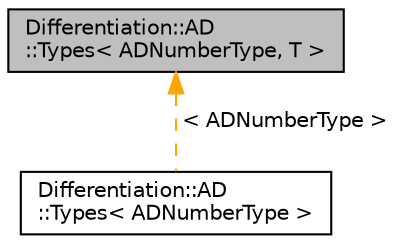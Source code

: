 digraph "Differentiation::AD::Types&lt; ADNumberType, T &gt;"
{
 // LATEX_PDF_SIZE
  edge [fontname="Helvetica",fontsize="10",labelfontname="Helvetica",labelfontsize="10"];
  node [fontname="Helvetica",fontsize="10",shape=record];
  Node1 [label="Differentiation::AD\l::Types\< ADNumberType, T \>",height=0.2,width=0.4,color="black", fillcolor="grey75", style="filled", fontcolor="black",tooltip=" "];
  Node1 -> Node2 [dir="back",color="orange",fontsize="10",style="dashed",label=" \< ADNumberType \>" ,fontname="Helvetica"];
  Node2 [label="Differentiation::AD\l::Types\< ADNumberType \>",height=0.2,width=0.4,color="black", fillcolor="white", style="filled",URL="$structDifferentiation_1_1AD_1_1Types.html",tooltip=" "];
}
